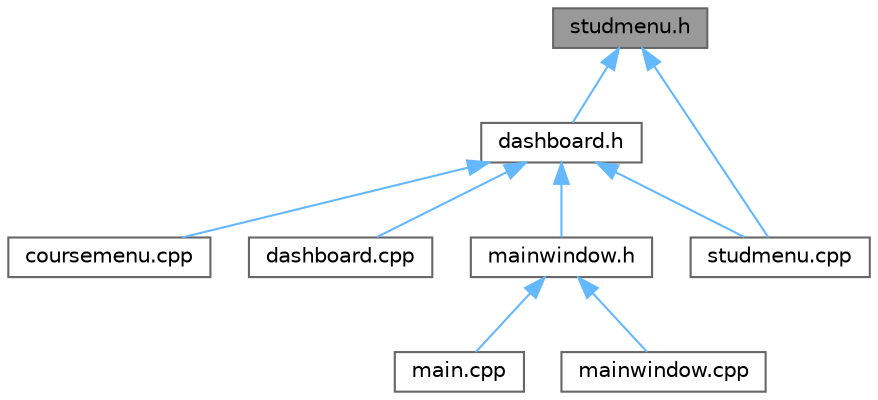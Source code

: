 digraph "studmenu.h"
{
 // LATEX_PDF_SIZE
  bgcolor="transparent";
  edge [fontname=Helvetica,fontsize=10,labelfontname=Helvetica,labelfontsize=10];
  node [fontname=Helvetica,fontsize=10,shape=box,height=0.2,width=0.4];
  Node1 [label="studmenu.h",height=0.2,width=0.4,color="gray40", fillcolor="grey60", style="filled", fontcolor="black",tooltip=" "];
  Node1 -> Node2 [dir="back",color="steelblue1",style="solid"];
  Node2 [label="dashboard.h",height=0.2,width=0.4,color="grey40", fillcolor="white", style="filled",URL="$dashboard_8h.html",tooltip=" "];
  Node2 -> Node3 [dir="back",color="steelblue1",style="solid"];
  Node3 [label="coursemenu.cpp",height=0.2,width=0.4,color="grey40", fillcolor="white", style="filled",URL="$coursemenu_8cpp.html",tooltip=" "];
  Node2 -> Node4 [dir="back",color="steelblue1",style="solid"];
  Node4 [label="dashboard.cpp",height=0.2,width=0.4,color="grey40", fillcolor="white", style="filled",URL="$dashboard_8cpp.html",tooltip=" "];
  Node2 -> Node5 [dir="back",color="steelblue1",style="solid"];
  Node5 [label="mainwindow.h",height=0.2,width=0.4,color="grey40", fillcolor="white", style="filled",URL="$mainwindow_8h.html",tooltip=" "];
  Node5 -> Node6 [dir="back",color="steelblue1",style="solid"];
  Node6 [label="main.cpp",height=0.2,width=0.4,color="grey40", fillcolor="white", style="filled",URL="$main_8cpp.html",tooltip=" "];
  Node5 -> Node7 [dir="back",color="steelblue1",style="solid"];
  Node7 [label="mainwindow.cpp",height=0.2,width=0.4,color="grey40", fillcolor="white", style="filled",URL="$mainwindow_8cpp.html",tooltip=" "];
  Node2 -> Node8 [dir="back",color="steelblue1",style="solid"];
  Node8 [label="studmenu.cpp",height=0.2,width=0.4,color="grey40", fillcolor="white", style="filled",URL="$studmenu_8cpp.html",tooltip=" "];
  Node1 -> Node8 [dir="back",color="steelblue1",style="solid"];
}
